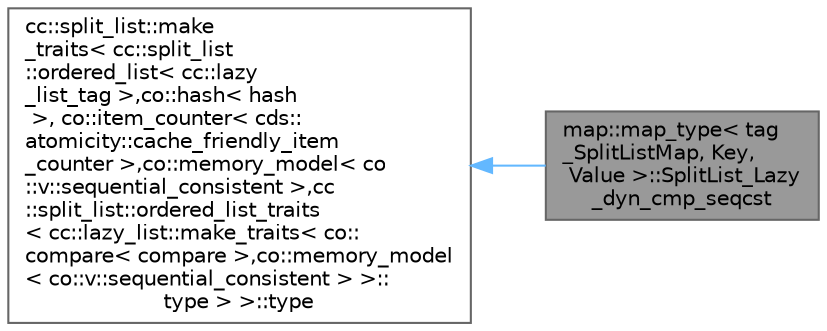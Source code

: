 digraph "map::map_type&lt; tag_SplitListMap, Key, Value &gt;::SplitList_Lazy_dyn_cmp_seqcst"
{
 // LATEX_PDF_SIZE
  bgcolor="transparent";
  edge [fontname=Helvetica,fontsize=10,labelfontname=Helvetica,labelfontsize=10];
  node [fontname=Helvetica,fontsize=10,shape=box,height=0.2,width=0.4];
  rankdir="LR";
  Node1 [id="Node000001",label="map::map_type\< tag\l_SplitListMap, Key,\l Value \>::SplitList_Lazy\l_dyn_cmp_seqcst",height=0.2,width=0.4,color="gray40", fillcolor="grey60", style="filled", fontcolor="black",tooltip=" "];
  Node2 -> Node1 [id="edge2_Node000001_Node000002",dir="back",color="steelblue1",style="solid",tooltip=" "];
  Node2 [id="Node000002",label="cc::split_list::make\l_traits\< cc::split_list\l::ordered_list\< cc::lazy\l_list_tag \>,co::hash\< hash\l \>, co::item_counter\< cds::\latomicity::cache_friendly_item\l_counter \>,co::memory_model\< co\l::v::sequential_consistent \>,cc\l::split_list::ordered_list_traits\l\< cc::lazy_list::make_traits\< co::\lcompare\< compare \>,co::memory_model\l\< co::v::sequential_consistent \> \>::\ltype \> \>::type",height=0.2,width=0.4,color="gray40", fillcolor="white", style="filled",tooltip=" "];
}
